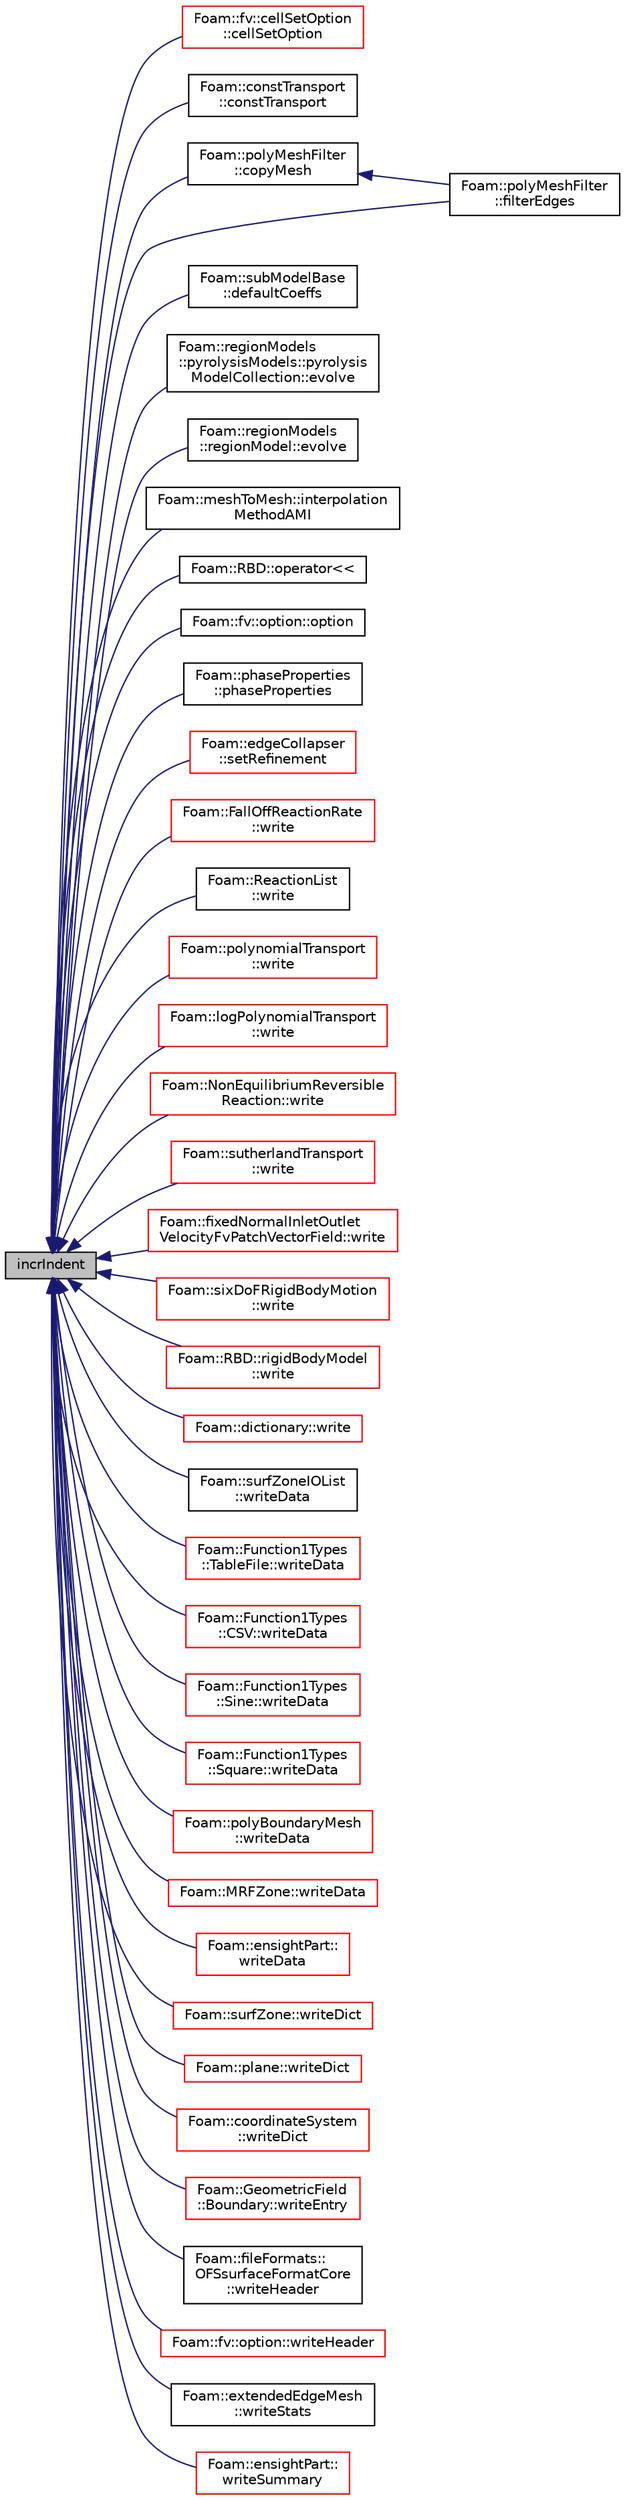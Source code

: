 digraph "incrIndent"
{
  bgcolor="transparent";
  edge [fontname="Helvetica",fontsize="10",labelfontname="Helvetica",labelfontsize="10"];
  node [fontname="Helvetica",fontsize="10",shape=record];
  rankdir="LR";
  Node1 [label="incrIndent",height=0.2,width=0.4,color="black", fillcolor="grey75", style="filled", fontcolor="black"];
  Node1 -> Node2 [dir="back",color="midnightblue",fontsize="10",style="solid",fontname="Helvetica"];
  Node2 [label="Foam::fv::cellSetOption\l::cellSetOption",height=0.2,width=0.4,color="red",URL="$a00224.html#a7d925e380a1fb1d2a09592f3112a6a25",tooltip="Construct from components. "];
  Node1 -> Node3 [dir="back",color="midnightblue",fontsize="10",style="solid",fontname="Helvetica"];
  Node3 [label="Foam::constTransport\l::constTransport",height=0.2,width=0.4,color="black",URL="$a00398.html#a82f6d2852c01dadf31823085c94ab7fd",tooltip="Construct from dictionary. "];
  Node1 -> Node4 [dir="back",color="midnightblue",fontsize="10",style="solid",fontname="Helvetica"];
  Node4 [label="Foam::polyMeshFilter\l::copyMesh",height=0.2,width=0.4,color="black",URL="$a01963.html#a6d46f578539dd45f89a6ea89738c75b5",tooltip="Return a copy of an fvMesh. "];
  Node4 -> Node5 [dir="back",color="midnightblue",fontsize="10",style="solid",fontname="Helvetica"];
  Node5 [label="Foam::polyMeshFilter\l::filterEdges",height=0.2,width=0.4,color="black",URL="$a01963.html#ad478c9d800707f297552317d2f03cbce",tooltip="Filter edges only. "];
  Node1 -> Node6 [dir="back",color="midnightblue",fontsize="10",style="solid",fontname="Helvetica"];
  Node6 [label="Foam::subModelBase\l::defaultCoeffs",height=0.2,width=0.4,color="black",URL="$a02556.html#ab1f21c542b0067822ab7ce2353dd099e",tooltip="Returns true if defaultCoeffs is true and outputs on printMsg. "];
  Node1 -> Node7 [dir="back",color="midnightblue",fontsize="10",style="solid",fontname="Helvetica"];
  Node7 [label="Foam::regionModels\l::pyrolysisModels::pyrolysis\lModelCollection::evolve",height=0.2,width=0.4,color="black",URL="$a02100.html#a9e3bb886209d951167cd385c1ffe0b00",tooltip="Evolve regions. "];
  Node1 -> Node8 [dir="back",color="midnightblue",fontsize="10",style="solid",fontname="Helvetica"];
  Node8 [label="Foam::regionModels\l::regionModel::evolve",height=0.2,width=0.4,color="black",URL="$a02194.html#a9e3bb886209d951167cd385c1ffe0b00",tooltip="Main driver routing to evolve the region - calls other evolves. "];
  Node1 -> Node5 [dir="back",color="midnightblue",fontsize="10",style="solid",fontname="Helvetica"];
  Node1 -> Node9 [dir="back",color="midnightblue",fontsize="10",style="solid",fontname="Helvetica"];
  Node9 [label="Foam::meshToMesh::interpolation\lMethodAMI",height=0.2,width=0.4,color="black",URL="$a01515.html#aef7049b730f1c37232e66c147569b92b",tooltip="Conversion between mesh and patch interpolation methods. "];
  Node1 -> Node10 [dir="back",color="midnightblue",fontsize="10",style="solid",fontname="Helvetica"];
  Node10 [label="Foam::RBD::operator\<\<",height=0.2,width=0.4,color="black",URL="$a11010.html#a2d4565c2a2f1edc3b6f56aaa08bebd79"];
  Node1 -> Node11 [dir="back",color="midnightblue",fontsize="10",style="solid",fontname="Helvetica"];
  Node11 [label="Foam::fv::option::option",height=0.2,width=0.4,color="black",URL="$a01761.html#a5b3ffd51107a0d58e9bdc18d50011c17",tooltip="Construct from components. "];
  Node1 -> Node12 [dir="back",color="midnightblue",fontsize="10",style="solid",fontname="Helvetica"];
  Node12 [label="Foam::phaseProperties\l::phaseProperties",height=0.2,width=0.4,color="black",URL="$a01889.html#a3b5b875ef8e2fad3fc424b37904a1446",tooltip="Construct from Istream. "];
  Node1 -> Node13 [dir="back",color="midnightblue",fontsize="10",style="solid",fontname="Helvetica"];
  Node13 [label="Foam::edgeCollapser\l::setRefinement",height=0.2,width=0.4,color="red",URL="$a00624.html#a9b80e891413d76aa1324fdd6c9e58c64",tooltip="Play commands into polyTopoChange to create mesh. "];
  Node1 -> Node14 [dir="back",color="midnightblue",fontsize="10",style="solid",fontname="Helvetica"];
  Node14 [label="Foam::FallOffReactionRate\l::write",height=0.2,width=0.4,color="red",URL="$a00758.html#a4bc86b48333705e13add9de0db8eebd3",tooltip="Write to stream. "];
  Node1 -> Node15 [dir="back",color="midnightblue",fontsize="10",style="solid",fontname="Helvetica"];
  Node15 [label="Foam::ReactionList\l::write",height=0.2,width=0.4,color="black",URL="$a02154.html#a4bc86b48333705e13add9de0db8eebd3",tooltip="Write. "];
  Node1 -> Node16 [dir="back",color="midnightblue",fontsize="10",style="solid",fontname="Helvetica"];
  Node16 [label="Foam::polynomialTransport\l::write",height=0.2,width=0.4,color="red",URL="$a01978.html#a4bc86b48333705e13add9de0db8eebd3",tooltip="Write to Ostream. "];
  Node1 -> Node17 [dir="back",color="midnightblue",fontsize="10",style="solid",fontname="Helvetica"];
  Node17 [label="Foam::logPolynomialTransport\l::write",height=0.2,width=0.4,color="red",URL="$a01414.html#a4bc86b48333705e13add9de0db8eebd3",tooltip="Write to Ostream. "];
  Node1 -> Node18 [dir="back",color="midnightblue",fontsize="10",style="solid",fontname="Helvetica"];
  Node18 [label="Foam::NonEquilibriumReversible\lReaction::write",height=0.2,width=0.4,color="red",URL="$a01659.html#a0941061ad5a26be83b4107d05750ace6",tooltip="Write. "];
  Node1 -> Node19 [dir="back",color="midnightblue",fontsize="10",style="solid",fontname="Helvetica"];
  Node19 [label="Foam::sutherlandTransport\l::write",height=0.2,width=0.4,color="red",URL="$a02602.html#a4bc86b48333705e13add9de0db8eebd3",tooltip="Write to Ostream. "];
  Node1 -> Node20 [dir="back",color="midnightblue",fontsize="10",style="solid",fontname="Helvetica"];
  Node20 [label="Foam::fixedNormalInletOutlet\lVelocityFvPatchVectorField::write",height=0.2,width=0.4,color="red",URL="$a00840.html#a0941061ad5a26be83b4107d05750ace6",tooltip="Write. "];
  Node1 -> Node21 [dir="back",color="midnightblue",fontsize="10",style="solid",fontname="Helvetica"];
  Node21 [label="Foam::sixDoFRigidBodyMotion\l::write",height=0.2,width=0.4,color="red",URL="$a02407.html#a0941061ad5a26be83b4107d05750ace6",tooltip="Write. "];
  Node1 -> Node22 [dir="back",color="midnightblue",fontsize="10",style="solid",fontname="Helvetica"];
  Node22 [label="Foam::RBD::rigidBodyModel\l::write",height=0.2,width=0.4,color="red",URL="$a02269.html#a0941061ad5a26be83b4107d05750ace6",tooltip="Write. "];
  Node1 -> Node23 [dir="back",color="midnightblue",fontsize="10",style="solid",fontname="Helvetica"];
  Node23 [label="Foam::dictionary::write",height=0.2,width=0.4,color="red",URL="$a00532.html#a4a8c5a25ca68b97e8408d4016287b5e2",tooltip="Write dictionary, normally with sub-dictionary formatting. "];
  Node1 -> Node24 [dir="back",color="midnightblue",fontsize="10",style="solid",fontname="Helvetica"];
  Node24 [label="Foam::surfZoneIOList\l::writeData",height=0.2,width=0.4,color="black",URL="$a02601.html#a2a3ea7b116b283507dc19bc8f4719c3d",tooltip="writeData member function required by regIOobject "];
  Node1 -> Node25 [dir="back",color="midnightblue",fontsize="10",style="solid",fontname="Helvetica"];
  Node25 [label="Foam::Function1Types\l::TableFile::writeData",height=0.2,width=0.4,color="red",URL="$a02642.html#a3f337a79b0eea9e1a8a6381894c6cdf9",tooltip="Write in dictionary format. "];
  Node1 -> Node26 [dir="back",color="midnightblue",fontsize="10",style="solid",fontname="Helvetica"];
  Node26 [label="Foam::Function1Types\l::CSV::writeData",height=0.2,width=0.4,color="red",URL="$a00443.html#a3f337a79b0eea9e1a8a6381894c6cdf9",tooltip="Write in dictionary format. "];
  Node1 -> Node27 [dir="back",color="midnightblue",fontsize="10",style="solid",fontname="Helvetica"];
  Node27 [label="Foam::Function1Types\l::Sine::writeData",height=0.2,width=0.4,color="red",URL="$a02394.html#a3f337a79b0eea9e1a8a6381894c6cdf9",tooltip="Write in dictionary format. "];
  Node1 -> Node28 [dir="back",color="midnightblue",fontsize="10",style="solid",fontname="Helvetica"];
  Node28 [label="Foam::Function1Types\l::Square::writeData",height=0.2,width=0.4,color="red",URL="$a02501.html#a3f337a79b0eea9e1a8a6381894c6cdf9",tooltip="Write in dictionary format. "];
  Node1 -> Node29 [dir="back",color="midnightblue",fontsize="10",style="solid",fontname="Helvetica"];
  Node29 [label="Foam::polyBoundaryMesh\l::writeData",height=0.2,width=0.4,color="red",URL="$a01955.html#a2a3ea7b116b283507dc19bc8f4719c3d",tooltip="writeData member function required by regIOobject "];
  Node1 -> Node30 [dir="back",color="midnightblue",fontsize="10",style="solid",fontname="Helvetica"];
  Node30 [label="Foam::MRFZone::writeData",height=0.2,width=0.4,color="red",URL="$a01581.html#a3f337a79b0eea9e1a8a6381894c6cdf9",tooltip="Write. "];
  Node1 -> Node31 [dir="back",color="midnightblue",fontsize="10",style="solid",fontname="Helvetica"];
  Node31 [label="Foam::ensightPart::\lwriteData",height=0.2,width=0.4,color="red",URL="$a00658.html#a2a3ea7b116b283507dc19bc8f4719c3d",tooltip="Write reconstruction information for the object. "];
  Node1 -> Node32 [dir="back",color="midnightblue",fontsize="10",style="solid",fontname="Helvetica"];
  Node32 [label="Foam::surfZone::writeDict",height=0.2,width=0.4,color="red",URL="$a02599.html#af77027c10b89b764f28cf777c66c4be6",tooltip="Write dictionary. "];
  Node1 -> Node33 [dir="back",color="midnightblue",fontsize="10",style="solid",fontname="Helvetica"];
  Node33 [label="Foam::plane::writeDict",height=0.2,width=0.4,color="red",URL="$a01901.html#af77027c10b89b764f28cf777c66c4be6",tooltip="Write to dictionary. "];
  Node1 -> Node34 [dir="back",color="midnightblue",fontsize="10",style="solid",fontname="Helvetica"];
  Node34 [label="Foam::coordinateSystem\l::writeDict",height=0.2,width=0.4,color="red",URL="$a00409.html#ad4c69bb96d3dcadbe5230c03be4f48e4",tooltip="Write dictionary. "];
  Node1 -> Node35 [dir="back",color="midnightblue",fontsize="10",style="solid",fontname="Helvetica"];
  Node35 [label="Foam::GeometricField\l::Boundary::writeEntry",height=0.2,width=0.4,color="red",URL="$a00148.html#a37ca48bb95f2d19dd4468d303314fe3c",tooltip="Write boundary field as dictionary entry. "];
  Node1 -> Node36 [dir="back",color="midnightblue",fontsize="10",style="solid",fontname="Helvetica"];
  Node36 [label="Foam::fileFormats::\lOFSsurfaceFormatCore\l::writeHeader",height=0.2,width=0.4,color="black",URL="$a01748.html#a760516c113bf165b41313f58e9d6689d",tooltip="Write header information and surfZoneList. "];
  Node1 -> Node37 [dir="back",color="midnightblue",fontsize="10",style="solid",fontname="Helvetica"];
  Node37 [label="Foam::fv::option::writeHeader",height=0.2,width=0.4,color="red",URL="$a01761.html#a8b3b13fe836cae682b7da48193eaab05",tooltip="Write the source header information. "];
  Node1 -> Node38 [dir="back",color="midnightblue",fontsize="10",style="solid",fontname="Helvetica"];
  Node38 [label="Foam::extendedEdgeMesh\l::writeStats",height=0.2,width=0.4,color="black",URL="$a00711.html#a3852b36537f6220c4fc7f55769fc0f13",tooltip="Dump some information. "];
  Node1 -> Node39 [dir="back",color="midnightblue",fontsize="10",style="solid",fontname="Helvetica"];
  Node39 [label="Foam::ensightPart::\lwriteSummary",height=0.2,width=0.4,color="red",URL="$a00658.html#a46abc8b058281199fba0b3b21ec9a6f7",tooltip="Write summary information about the object. "];
}
